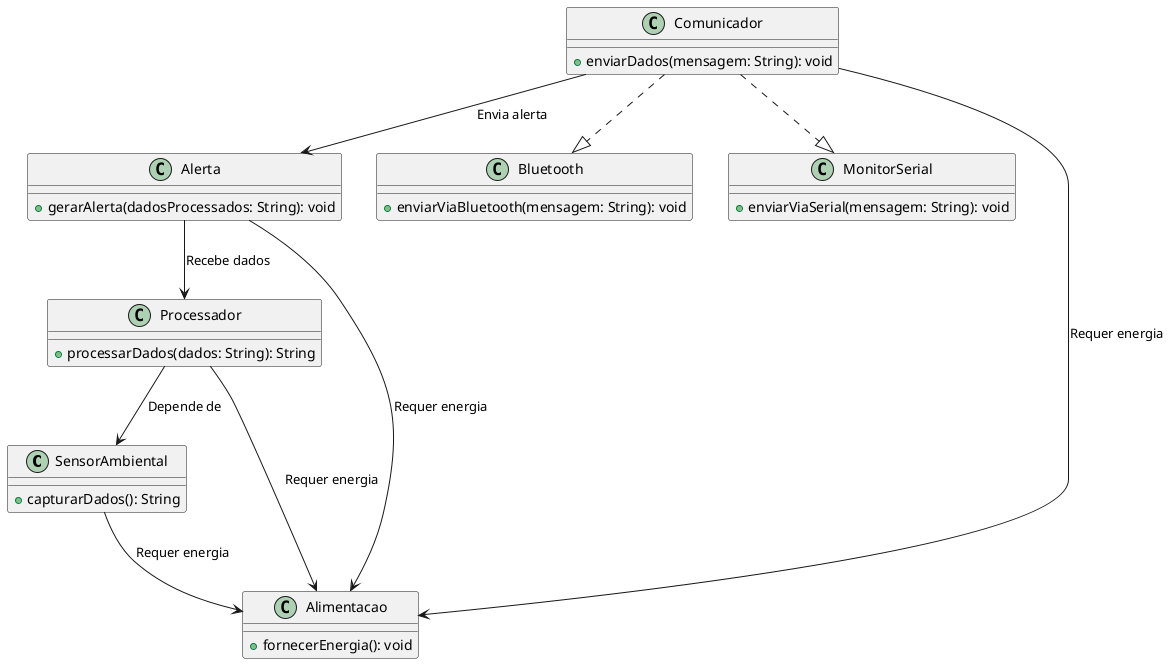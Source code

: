 @startuml

' Definição das classes principais
class SensorAmbiental {
  +capturarDados(): String
}

class Processador {
  +processarDados(dados: String): String
}

class Alerta {
  +gerarAlerta(dadosProcessados: String): void
}

class Comunicador {
  +enviarDados(mensagem: String): void
}

class Bluetooth {
  +enviarViaBluetooth(mensagem: String): void
}

class MonitorSerial {
  +enviarViaSerial(mensagem: String): void
}

class Alimentacao {
  +fornecerEnergia(): void
}

' Relacionamentos entre as classes
Processador --> SensorAmbiental : "Depende de"
Alerta --> Processador : "Recebe dados"
Comunicador ..|> Bluetooth
Comunicador ..|> MonitorSerial
Comunicador --> Alerta : "Envia alerta"
SensorAmbiental --> Alimentacao : "Requer energia"
Processador --> Alimentacao : "Requer energia"
Alerta --> Alimentacao : "Requer energia"
Comunicador --> Alimentacao : "Requer energia"

@enduml
